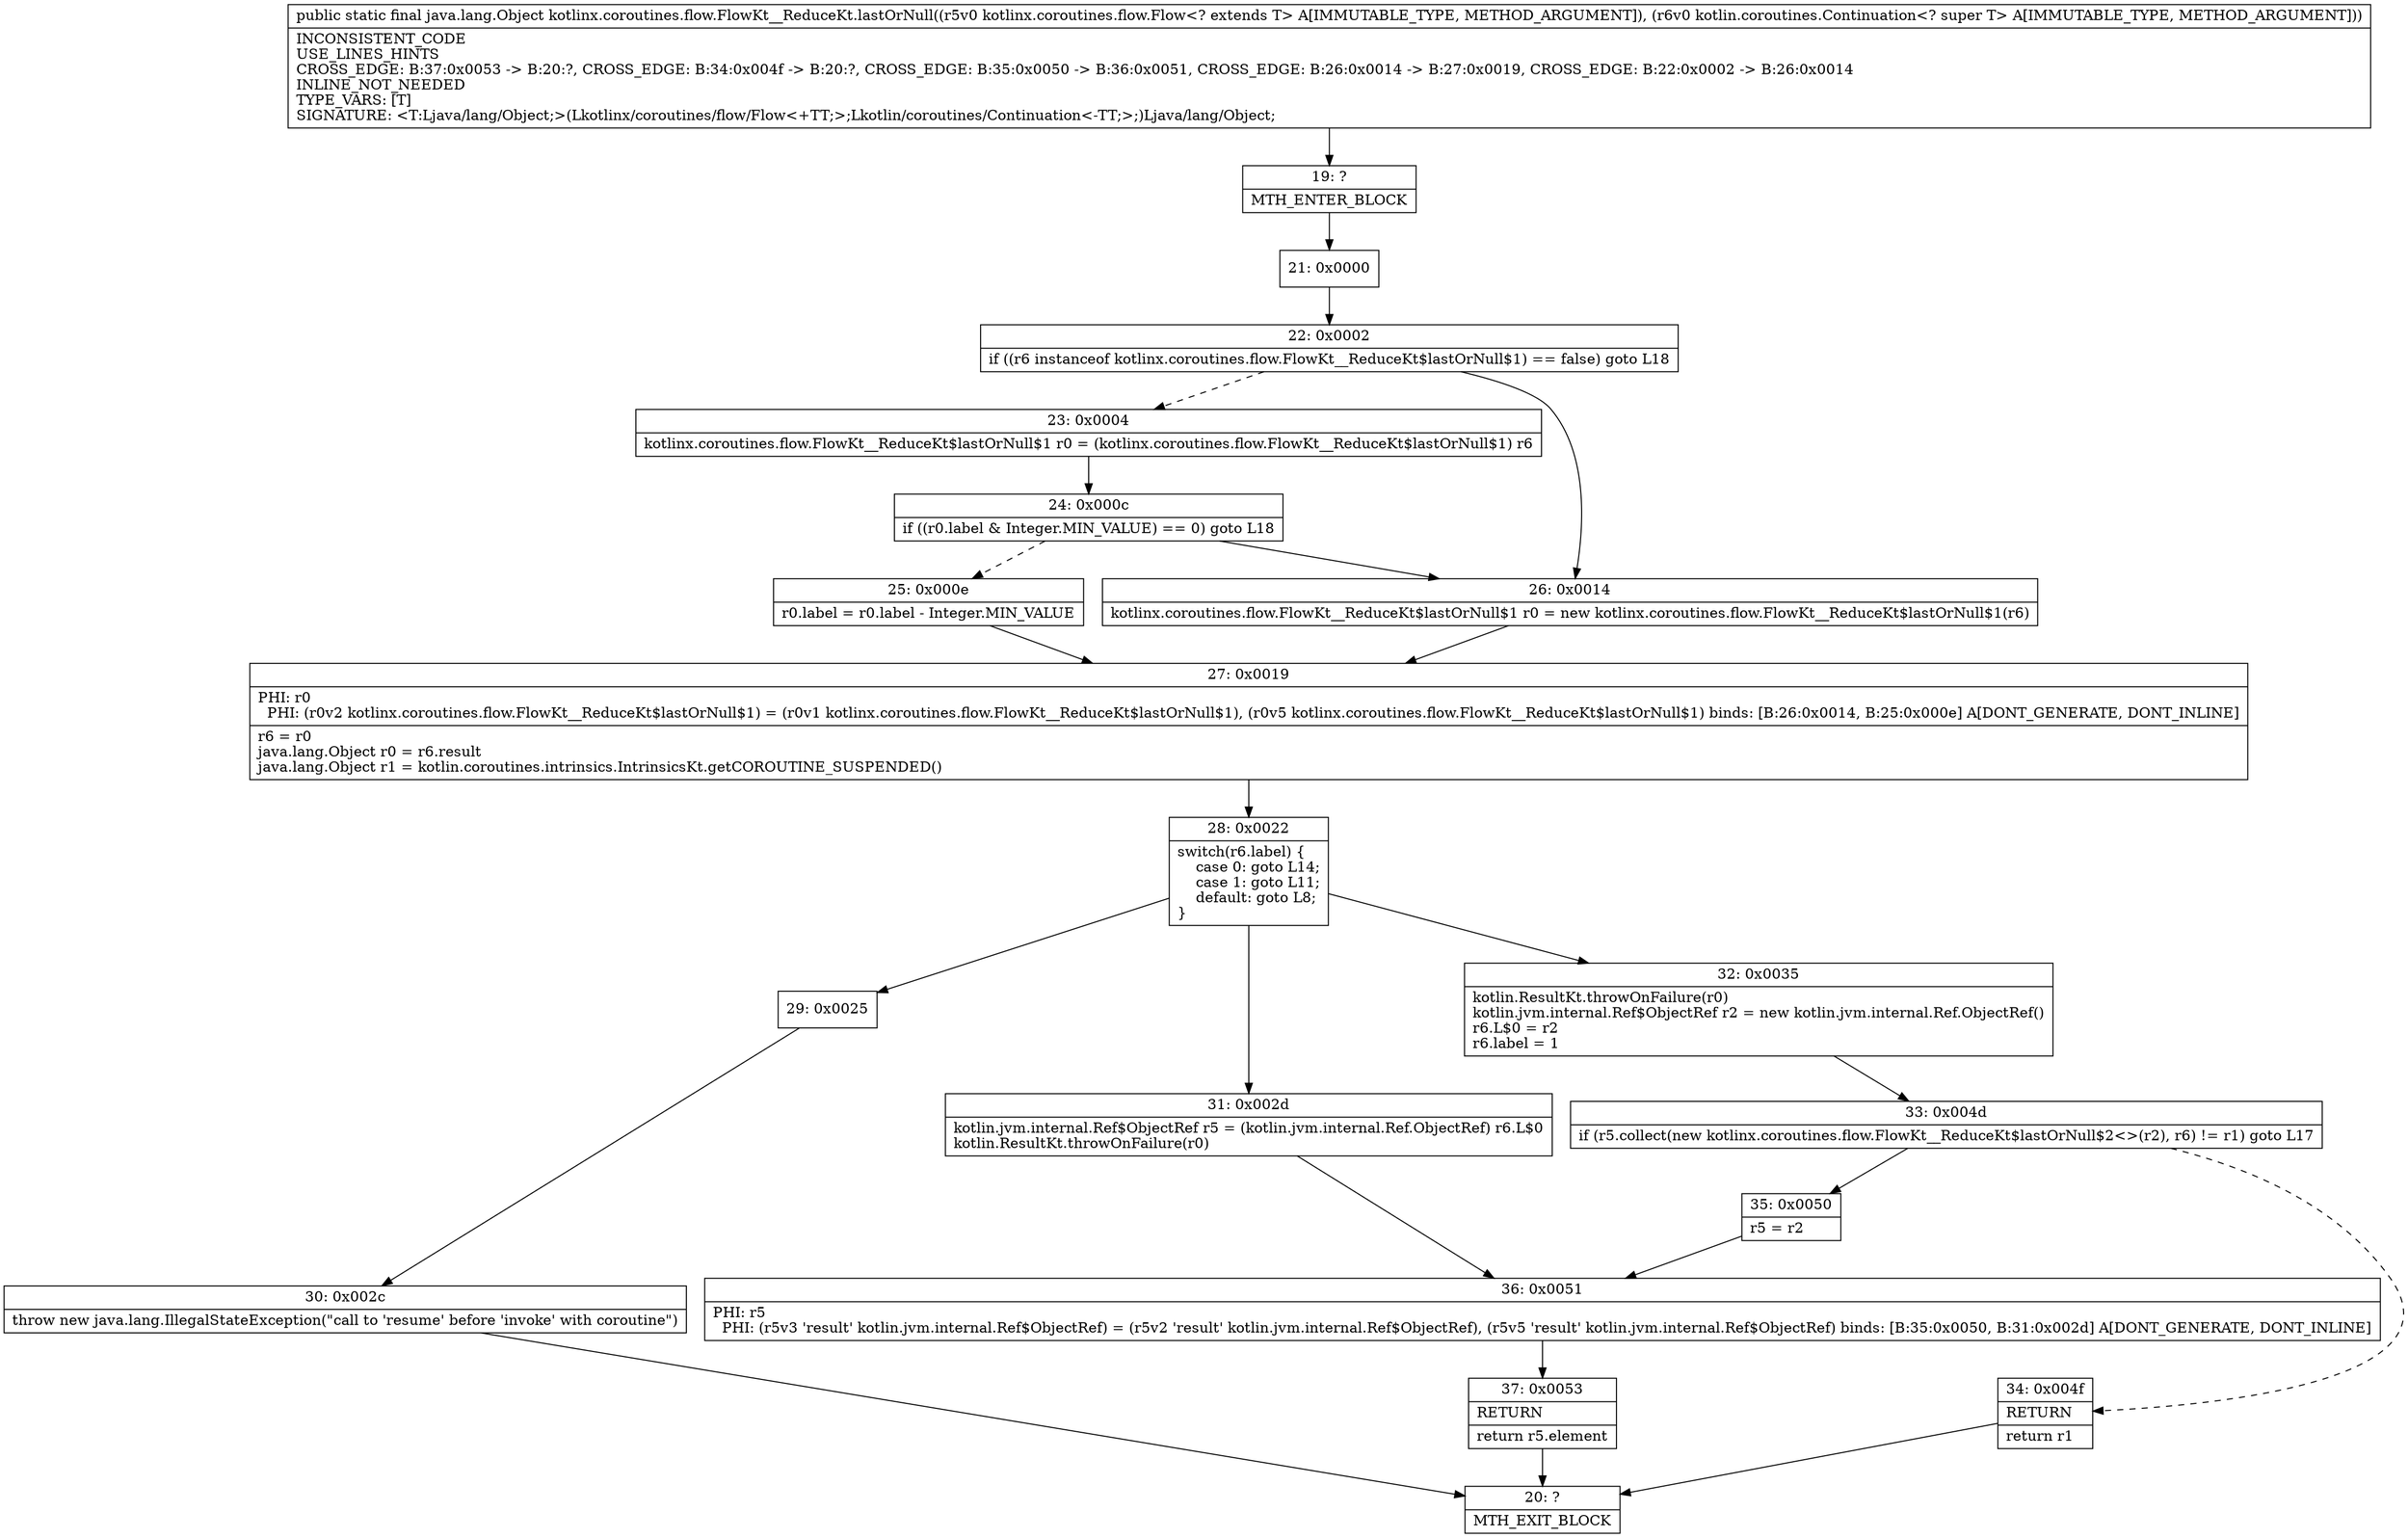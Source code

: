 digraph "CFG forkotlinx.coroutines.flow.FlowKt__ReduceKt.lastOrNull(Lkotlinx\/coroutines\/flow\/Flow;Lkotlin\/coroutines\/Continuation;)Ljava\/lang\/Object;" {
Node_19 [shape=record,label="{19\:\ ?|MTH_ENTER_BLOCK\l}"];
Node_21 [shape=record,label="{21\:\ 0x0000}"];
Node_22 [shape=record,label="{22\:\ 0x0002|if ((r6 instanceof kotlinx.coroutines.flow.FlowKt__ReduceKt$lastOrNull$1) == false) goto L18\l}"];
Node_23 [shape=record,label="{23\:\ 0x0004|kotlinx.coroutines.flow.FlowKt__ReduceKt$lastOrNull$1 r0 = (kotlinx.coroutines.flow.FlowKt__ReduceKt$lastOrNull$1) r6\l}"];
Node_24 [shape=record,label="{24\:\ 0x000c|if ((r0.label & Integer.MIN_VALUE) == 0) goto L18\l}"];
Node_25 [shape=record,label="{25\:\ 0x000e|r0.label = r0.label \- Integer.MIN_VALUE\l}"];
Node_27 [shape=record,label="{27\:\ 0x0019|PHI: r0 \l  PHI: (r0v2 kotlinx.coroutines.flow.FlowKt__ReduceKt$lastOrNull$1) = (r0v1 kotlinx.coroutines.flow.FlowKt__ReduceKt$lastOrNull$1), (r0v5 kotlinx.coroutines.flow.FlowKt__ReduceKt$lastOrNull$1) binds: [B:26:0x0014, B:25:0x000e] A[DONT_GENERATE, DONT_INLINE]\l|r6 = r0\ljava.lang.Object r0 = r6.result\ljava.lang.Object r1 = kotlin.coroutines.intrinsics.IntrinsicsKt.getCOROUTINE_SUSPENDED()\l}"];
Node_28 [shape=record,label="{28\:\ 0x0022|switch(r6.label) \{\l    case 0: goto L14;\l    case 1: goto L11;\l    default: goto L8;\l\}\l}"];
Node_29 [shape=record,label="{29\:\ 0x0025}"];
Node_30 [shape=record,label="{30\:\ 0x002c|throw new java.lang.IllegalStateException(\"call to 'resume' before 'invoke' with coroutine\")\l}"];
Node_20 [shape=record,label="{20\:\ ?|MTH_EXIT_BLOCK\l}"];
Node_31 [shape=record,label="{31\:\ 0x002d|kotlin.jvm.internal.Ref$ObjectRef r5 = (kotlin.jvm.internal.Ref.ObjectRef) r6.L$0\lkotlin.ResultKt.throwOnFailure(r0)\l}"];
Node_36 [shape=record,label="{36\:\ 0x0051|PHI: r5 \l  PHI: (r5v3 'result' kotlin.jvm.internal.Ref$ObjectRef) = (r5v2 'result' kotlin.jvm.internal.Ref$ObjectRef), (r5v5 'result' kotlin.jvm.internal.Ref$ObjectRef) binds: [B:35:0x0050, B:31:0x002d] A[DONT_GENERATE, DONT_INLINE]\l}"];
Node_37 [shape=record,label="{37\:\ 0x0053|RETURN\l|return r5.element\l}"];
Node_32 [shape=record,label="{32\:\ 0x0035|kotlin.ResultKt.throwOnFailure(r0)\lkotlin.jvm.internal.Ref$ObjectRef r2 = new kotlin.jvm.internal.Ref.ObjectRef()\lr6.L$0 = r2\lr6.label = 1\l}"];
Node_33 [shape=record,label="{33\:\ 0x004d|if (r5.collect(new kotlinx.coroutines.flow.FlowKt__ReduceKt$lastOrNull$2\<\>(r2), r6) != r1) goto L17\l}"];
Node_34 [shape=record,label="{34\:\ 0x004f|RETURN\l|return r1\l}"];
Node_35 [shape=record,label="{35\:\ 0x0050|r5 = r2\l}"];
Node_26 [shape=record,label="{26\:\ 0x0014|kotlinx.coroutines.flow.FlowKt__ReduceKt$lastOrNull$1 r0 = new kotlinx.coroutines.flow.FlowKt__ReduceKt$lastOrNull$1(r6)\l}"];
MethodNode[shape=record,label="{public static final java.lang.Object kotlinx.coroutines.flow.FlowKt__ReduceKt.lastOrNull((r5v0 kotlinx.coroutines.flow.Flow\<? extends T\> A[IMMUTABLE_TYPE, METHOD_ARGUMENT]), (r6v0 kotlin.coroutines.Continuation\<? super T\> A[IMMUTABLE_TYPE, METHOD_ARGUMENT]))  | INCONSISTENT_CODE\lUSE_LINES_HINTS\lCROSS_EDGE: B:37:0x0053 \-\> B:20:?, CROSS_EDGE: B:34:0x004f \-\> B:20:?, CROSS_EDGE: B:35:0x0050 \-\> B:36:0x0051, CROSS_EDGE: B:26:0x0014 \-\> B:27:0x0019, CROSS_EDGE: B:22:0x0002 \-\> B:26:0x0014\lINLINE_NOT_NEEDED\lTYPE_VARS: [T]\lSIGNATURE: \<T:Ljava\/lang\/Object;\>(Lkotlinx\/coroutines\/flow\/Flow\<+TT;\>;Lkotlin\/coroutines\/Continuation\<\-TT;\>;)Ljava\/lang\/Object;\l}"];
MethodNode -> Node_19;Node_19 -> Node_21;
Node_21 -> Node_22;
Node_22 -> Node_23[style=dashed];
Node_22 -> Node_26;
Node_23 -> Node_24;
Node_24 -> Node_25[style=dashed];
Node_24 -> Node_26;
Node_25 -> Node_27;
Node_27 -> Node_28;
Node_28 -> Node_29;
Node_28 -> Node_31;
Node_28 -> Node_32;
Node_29 -> Node_30;
Node_30 -> Node_20;
Node_31 -> Node_36;
Node_36 -> Node_37;
Node_37 -> Node_20;
Node_32 -> Node_33;
Node_33 -> Node_34[style=dashed];
Node_33 -> Node_35;
Node_34 -> Node_20;
Node_35 -> Node_36;
Node_26 -> Node_27;
}

